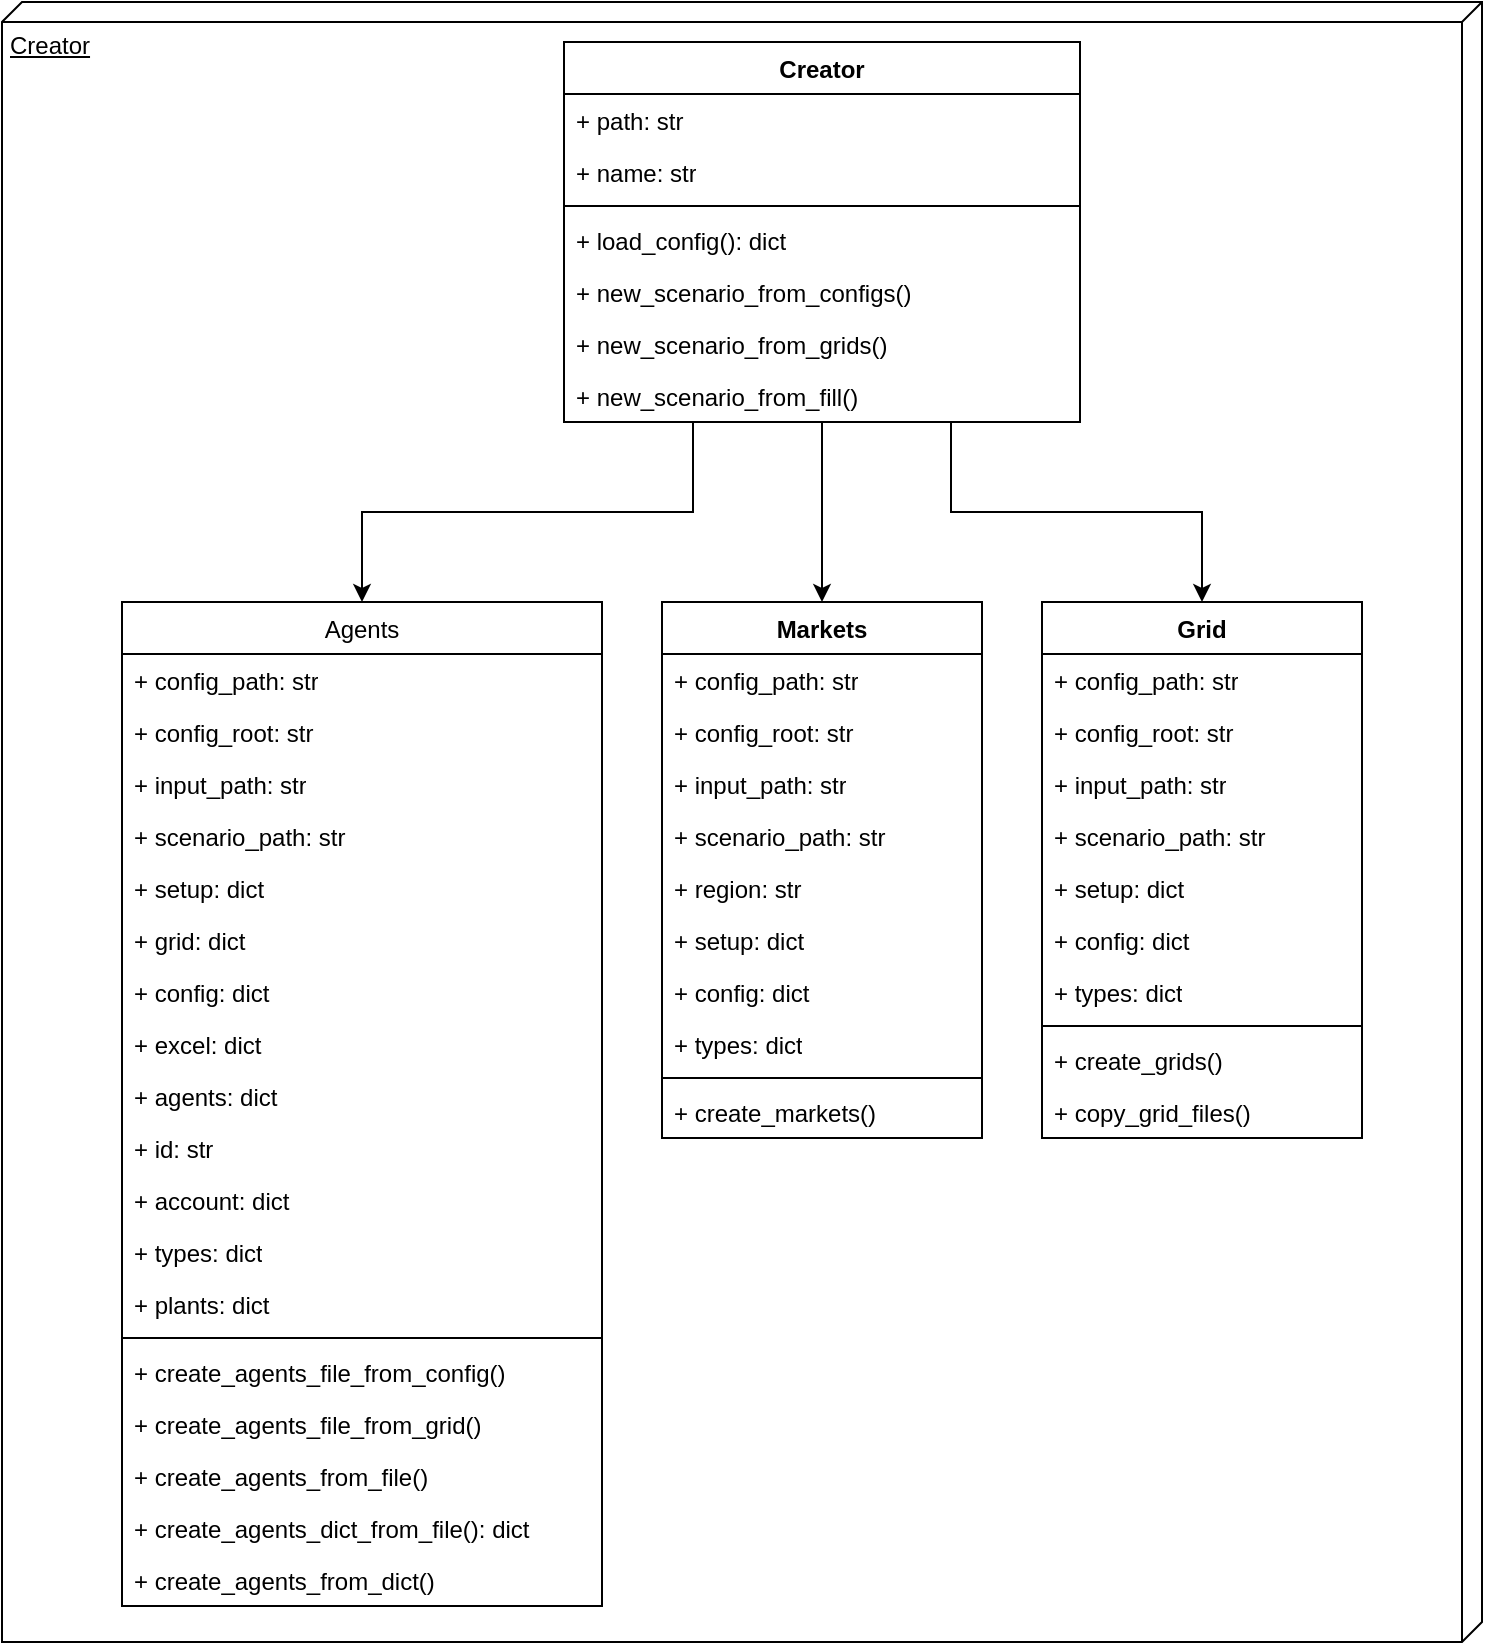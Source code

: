 <mxfile version="26.1.1">
  <diagram name="Page-1" id="6133507b-19e7-1e82-6fc7-422aa6c4b21f">
    <mxGraphModel dx="4714" dy="2350" grid="1" gridSize="10" guides="1" tooltips="1" connect="1" arrows="1" fold="1" page="1" pageScale="1" pageWidth="1169" pageHeight="827" background="none" math="0" shadow="0">
      <root>
        <mxCell id="0" />
        <mxCell id="1" parent="0" />
        <mxCell id="It_4zOR-27pO54_r0HhA-81" value="Creator" style="verticalAlign=top;align=left;spacingTop=8;spacingLeft=2;spacingRight=12;shape=cube;size=10;direction=south;fontStyle=4;html=1;whiteSpace=wrap;" parent="1" vertex="1">
          <mxGeometry x="-210" y="40" width="740" height="820" as="geometry" />
        </mxCell>
        <mxCell id="It_4zOR-27pO54_r0HhA-19" value="" style="edgeStyle=orthogonalEdgeStyle;rounded=0;orthogonalLoop=1;jettySize=auto;html=1;exitX=0.25;exitY=1;exitDx=0;exitDy=0;" parent="1" source="It_4zOR-27pO54_r0HhA-1" target="It_4zOR-27pO54_r0HhA-14" edge="1">
          <mxGeometry relative="1" as="geometry" />
        </mxCell>
        <mxCell id="It_4zOR-27pO54_r0HhA-1" value="Creator" style="swimlane;fontStyle=1;align=center;verticalAlign=top;childLayout=stackLayout;horizontal=1;startSize=26;horizontalStack=0;resizeParent=1;resizeParentMax=0;resizeLast=0;collapsible=1;marginBottom=0;whiteSpace=wrap;html=1;" parent="1" vertex="1">
          <mxGeometry x="71" y="60" width="258" height="190" as="geometry" />
        </mxCell>
        <mxCell id="It_4zOR-27pO54_r0HhA-2" value="+ path: str" style="text;strokeColor=none;fillColor=none;align=left;verticalAlign=top;spacingLeft=4;spacingRight=4;overflow=hidden;rotatable=0;points=[[0,0.5],[1,0.5]];portConstraint=eastwest;whiteSpace=wrap;html=1;" parent="It_4zOR-27pO54_r0HhA-1" vertex="1">
          <mxGeometry y="26" width="258" height="26" as="geometry" />
        </mxCell>
        <mxCell id="It_4zOR-27pO54_r0HhA-13" value="&lt;div&gt;+ name: str&lt;/div&gt;" style="text;strokeColor=none;fillColor=none;align=left;verticalAlign=top;spacingLeft=4;spacingRight=4;overflow=hidden;rotatable=0;points=[[0,0.5],[1,0.5]];portConstraint=eastwest;whiteSpace=wrap;html=1;" parent="It_4zOR-27pO54_r0HhA-1" vertex="1">
          <mxGeometry y="52" width="258" height="26" as="geometry" />
        </mxCell>
        <mxCell id="It_4zOR-27pO54_r0HhA-3" value="" style="line;strokeWidth=1;fillColor=none;align=left;verticalAlign=middle;spacingTop=-1;spacingLeft=3;spacingRight=3;rotatable=0;labelPosition=right;points=[];portConstraint=eastwest;strokeColor=inherit;" parent="It_4zOR-27pO54_r0HhA-1" vertex="1">
          <mxGeometry y="78" width="258" height="8" as="geometry" />
        </mxCell>
        <mxCell id="It_4zOR-27pO54_r0HhA-4" value="&lt;div&gt;+ load_config(): dict&lt;/div&gt;" style="text;strokeColor=none;fillColor=none;align=left;verticalAlign=top;spacingLeft=4;spacingRight=4;overflow=hidden;rotatable=0;points=[[0,0.5],[1,0.5]];portConstraint=eastwest;whiteSpace=wrap;html=1;" parent="It_4zOR-27pO54_r0HhA-1" vertex="1">
          <mxGeometry y="86" width="258" height="26" as="geometry" />
        </mxCell>
        <mxCell id="ygQpQ5NVQNbhRB8hZy7d-1" value="&lt;div&gt;+ new_scenario_from_configs()&lt;br&gt;&lt;/div&gt;" style="text;strokeColor=none;fillColor=none;align=left;verticalAlign=top;spacingLeft=4;spacingRight=4;overflow=hidden;rotatable=0;points=[[0,0.5],[1,0.5]];portConstraint=eastwest;whiteSpace=wrap;html=1;" parent="It_4zOR-27pO54_r0HhA-1" vertex="1">
          <mxGeometry y="112" width="258" height="26" as="geometry" />
        </mxCell>
        <mxCell id="ygQpQ5NVQNbhRB8hZy7d-2" value="&lt;div&gt;+ new_scenario_from_grids()&lt;br&gt;&lt;/div&gt;" style="text;strokeColor=none;fillColor=none;align=left;verticalAlign=top;spacingLeft=4;spacingRight=4;overflow=hidden;rotatable=0;points=[[0,0.5],[1,0.5]];portConstraint=eastwest;whiteSpace=wrap;html=1;" parent="It_4zOR-27pO54_r0HhA-1" vertex="1">
          <mxGeometry y="138" width="258" height="26" as="geometry" />
        </mxCell>
        <mxCell id="ygQpQ5NVQNbhRB8hZy7d-17" value="&lt;div&gt;+ new_scenario_from_fill()&lt;br&gt;&lt;/div&gt;" style="text;strokeColor=none;fillColor=none;align=left;verticalAlign=top;spacingLeft=4;spacingRight=4;overflow=hidden;rotatable=0;points=[[0,0.5],[1,0.5]];portConstraint=eastwest;whiteSpace=wrap;html=1;" parent="It_4zOR-27pO54_r0HhA-1" vertex="1">
          <mxGeometry y="164" width="258" height="26" as="geometry" />
        </mxCell>
        <mxCell id="It_4zOR-27pO54_r0HhA-27" value="" style="edgeStyle=orthogonalEdgeStyle;rounded=0;orthogonalLoop=1;jettySize=auto;html=1;exitX=0.5;exitY=1;exitDx=0;exitDy=0;entryX=0.5;entryY=0;entryDx=0;entryDy=0;" parent="1" source="It_4zOR-27pO54_r0HhA-1" target="It_4zOR-27pO54_r0HhA-22" edge="1">
          <mxGeometry relative="1" as="geometry">
            <mxPoint x="90" y="230" as="sourcePoint" />
            <mxPoint x="300" y="282" as="targetPoint" />
          </mxGeometry>
        </mxCell>
        <mxCell id="It_4zOR-27pO54_r0HhA-14" value="Agents" style="swimlane;fontStyle=0;align=center;verticalAlign=top;childLayout=stackLayout;horizontal=1;startSize=26;horizontalStack=0;resizeParent=1;resizeParentMax=0;resizeLast=0;collapsible=1;marginBottom=0;whiteSpace=wrap;html=1;" parent="1" vertex="1">
          <mxGeometry x="-150" y="340" width="240" height="502" as="geometry" />
        </mxCell>
        <mxCell id="It_4zOR-27pO54_r0HhA-15" value="+ config_path: str" style="text;strokeColor=none;fillColor=none;align=left;verticalAlign=top;spacingLeft=4;spacingRight=4;overflow=hidden;rotatable=0;points=[[0,0.5],[1,0.5]];portConstraint=eastwest;whiteSpace=wrap;html=1;" parent="It_4zOR-27pO54_r0HhA-14" vertex="1">
          <mxGeometry y="26" width="240" height="26" as="geometry" />
        </mxCell>
        <mxCell id="It_4zOR-27pO54_r0HhA-16" value="+ config_root: str" style="text;strokeColor=none;fillColor=none;align=left;verticalAlign=top;spacingLeft=4;spacingRight=4;overflow=hidden;rotatable=0;points=[[0,0.5],[1,0.5]];portConstraint=eastwest;whiteSpace=wrap;html=1;" parent="It_4zOR-27pO54_r0HhA-14" vertex="1">
          <mxGeometry y="52" width="240" height="26" as="geometry" />
        </mxCell>
        <mxCell id="ygQpQ5NVQNbhRB8hZy7d-35" value="+ input_path: str" style="text;strokeColor=none;fillColor=none;align=left;verticalAlign=top;spacingLeft=4;spacingRight=4;overflow=hidden;rotatable=0;points=[[0,0.5],[1,0.5]];portConstraint=eastwest;whiteSpace=wrap;html=1;" parent="It_4zOR-27pO54_r0HhA-14" vertex="1">
          <mxGeometry y="78" width="240" height="26" as="geometry" />
        </mxCell>
        <mxCell id="ygQpQ5NVQNbhRB8hZy7d-42" value="+ scenario_path: str" style="text;strokeColor=none;fillColor=none;align=left;verticalAlign=top;spacingLeft=4;spacingRight=4;overflow=hidden;rotatable=0;points=[[0,0.5],[1,0.5]];portConstraint=eastwest;whiteSpace=wrap;html=1;" parent="It_4zOR-27pO54_r0HhA-14" vertex="1">
          <mxGeometry y="104" width="240" height="26" as="geometry" />
        </mxCell>
        <mxCell id="ygQpQ5NVQNbhRB8hZy7d-71" value="+ setup: dict" style="text;strokeColor=none;fillColor=none;align=left;verticalAlign=top;spacingLeft=4;spacingRight=4;overflow=hidden;rotatable=0;points=[[0,0.5],[1,0.5]];portConstraint=eastwest;whiteSpace=wrap;html=1;" parent="It_4zOR-27pO54_r0HhA-14" vertex="1">
          <mxGeometry y="130" width="240" height="26" as="geometry" />
        </mxCell>
        <mxCell id="ygQpQ5NVQNbhRB8hZy7d-72" value="+ grid: dict" style="text;strokeColor=none;fillColor=none;align=left;verticalAlign=top;spacingLeft=4;spacingRight=4;overflow=hidden;rotatable=0;points=[[0,0.5],[1,0.5]];portConstraint=eastwest;whiteSpace=wrap;html=1;fontStyle=0" parent="It_4zOR-27pO54_r0HhA-14" vertex="1">
          <mxGeometry y="156" width="240" height="26" as="geometry" />
        </mxCell>
        <mxCell id="ygQpQ5NVQNbhRB8hZy7d-73" value="+ config: dict" style="text;strokeColor=none;fillColor=none;align=left;verticalAlign=top;spacingLeft=4;spacingRight=4;overflow=hidden;rotatable=0;points=[[0,0.5],[1,0.5]];portConstraint=eastwest;whiteSpace=wrap;html=1;fontStyle=0" parent="It_4zOR-27pO54_r0HhA-14" vertex="1">
          <mxGeometry y="182" width="240" height="26" as="geometry" />
        </mxCell>
        <mxCell id="ygQpQ5NVQNbhRB8hZy7d-74" value="+ excel: dict" style="text;strokeColor=none;fillColor=none;align=left;verticalAlign=top;spacingLeft=4;spacingRight=4;overflow=hidden;rotatable=0;points=[[0,0.5],[1,0.5]];portConstraint=eastwest;whiteSpace=wrap;html=1;fontStyle=0" parent="It_4zOR-27pO54_r0HhA-14" vertex="1">
          <mxGeometry y="208" width="240" height="26" as="geometry" />
        </mxCell>
        <mxCell id="ygQpQ5NVQNbhRB8hZy7d-75" value="+ agents: dict" style="text;strokeColor=none;fillColor=none;align=left;verticalAlign=top;spacingLeft=4;spacingRight=4;overflow=hidden;rotatable=0;points=[[0,0.5],[1,0.5]];portConstraint=eastwest;whiteSpace=wrap;html=1;fontStyle=0" parent="It_4zOR-27pO54_r0HhA-14" vertex="1">
          <mxGeometry y="234" width="240" height="26" as="geometry" />
        </mxCell>
        <mxCell id="ygQpQ5NVQNbhRB8hZy7d-76" value="+ id: str" style="text;strokeColor=none;fillColor=none;align=left;verticalAlign=top;spacingLeft=4;spacingRight=4;overflow=hidden;rotatable=0;points=[[0,0.5],[1,0.5]];portConstraint=eastwest;whiteSpace=wrap;html=1;fontStyle=0" parent="It_4zOR-27pO54_r0HhA-14" vertex="1">
          <mxGeometry y="260" width="240" height="26" as="geometry" />
        </mxCell>
        <mxCell id="ygQpQ5NVQNbhRB8hZy7d-77" value="+ account: dict" style="text;strokeColor=none;fillColor=none;align=left;verticalAlign=top;spacingLeft=4;spacingRight=4;overflow=hidden;rotatable=0;points=[[0,0.5],[1,0.5]];portConstraint=eastwest;whiteSpace=wrap;html=1;fontStyle=0" parent="It_4zOR-27pO54_r0HhA-14" vertex="1">
          <mxGeometry y="286" width="240" height="26" as="geometry" />
        </mxCell>
        <mxCell id="ygQpQ5NVQNbhRB8hZy7d-78" value="+ types: dict" style="text;strokeColor=none;fillColor=none;align=left;verticalAlign=top;spacingLeft=4;spacingRight=4;overflow=hidden;rotatable=0;points=[[0,0.5],[1,0.5]];portConstraint=eastwest;whiteSpace=wrap;html=1;fontStyle=0" parent="It_4zOR-27pO54_r0HhA-14" vertex="1">
          <mxGeometry y="312" width="240" height="26" as="geometry" />
        </mxCell>
        <mxCell id="ygQpQ5NVQNbhRB8hZy7d-79" value="+ plants: dict" style="text;strokeColor=none;fillColor=none;align=left;verticalAlign=top;spacingLeft=4;spacingRight=4;overflow=hidden;rotatable=0;points=[[0,0.5],[1,0.5]];portConstraint=eastwest;whiteSpace=wrap;html=1;fontStyle=0" parent="It_4zOR-27pO54_r0HhA-14" vertex="1">
          <mxGeometry y="338" width="240" height="26" as="geometry" />
        </mxCell>
        <mxCell id="It_4zOR-27pO54_r0HhA-17" value="" style="line;strokeWidth=1;fillColor=none;align=left;verticalAlign=middle;spacingTop=-1;spacingLeft=3;spacingRight=3;rotatable=0;labelPosition=right;points=[];portConstraint=eastwest;strokeColor=inherit;" parent="It_4zOR-27pO54_r0HhA-14" vertex="1">
          <mxGeometry y="364" width="240" height="8" as="geometry" />
        </mxCell>
        <mxCell id="It_4zOR-27pO54_r0HhA-18" value="+ create_agents_file_from_config()" style="text;strokeColor=none;fillColor=none;align=left;verticalAlign=top;spacingLeft=4;spacingRight=4;overflow=hidden;rotatable=0;points=[[0,0.5],[1,0.5]];portConstraint=eastwest;whiteSpace=wrap;html=1;" parent="It_4zOR-27pO54_r0HhA-14" vertex="1">
          <mxGeometry y="372" width="240" height="26" as="geometry" />
        </mxCell>
        <mxCell id="ygQpQ5NVQNbhRB8hZy7d-43" value="+ create_agents_file_from_grid()" style="text;strokeColor=none;fillColor=none;align=left;verticalAlign=top;spacingLeft=4;spacingRight=4;overflow=hidden;rotatable=0;points=[[0,0.5],[1,0.5]];portConstraint=eastwest;whiteSpace=wrap;html=1;" parent="It_4zOR-27pO54_r0HhA-14" vertex="1">
          <mxGeometry y="398" width="240" height="26" as="geometry" />
        </mxCell>
        <mxCell id="ygQpQ5NVQNbhRB8hZy7d-44" value="+ create_agents_from_file()" style="text;strokeColor=none;fillColor=none;align=left;verticalAlign=top;spacingLeft=4;spacingRight=4;overflow=hidden;rotatable=0;points=[[0,0.5],[1,0.5]];portConstraint=eastwest;whiteSpace=wrap;html=1;" parent="It_4zOR-27pO54_r0HhA-14" vertex="1">
          <mxGeometry y="424" width="240" height="26" as="geometry" />
        </mxCell>
        <mxCell id="ygQpQ5NVQNbhRB8hZy7d-45" value="+ create_agents_dict_from_file(): dict" style="text;strokeColor=none;fillColor=none;align=left;verticalAlign=top;spacingLeft=4;spacingRight=4;overflow=hidden;rotatable=0;points=[[0,0.5],[1,0.5]];portConstraint=eastwest;whiteSpace=wrap;html=1;" parent="It_4zOR-27pO54_r0HhA-14" vertex="1">
          <mxGeometry y="450" width="240" height="26" as="geometry" />
        </mxCell>
        <mxCell id="ygQpQ5NVQNbhRB8hZy7d-46" value="+ create_agents_from_dict()" style="text;strokeColor=none;fillColor=none;align=left;verticalAlign=top;spacingLeft=4;spacingRight=4;overflow=hidden;rotatable=0;points=[[0,0.5],[1,0.5]];portConstraint=eastwest;whiteSpace=wrap;html=1;" parent="It_4zOR-27pO54_r0HhA-14" vertex="1">
          <mxGeometry y="476" width="240" height="26" as="geometry" />
        </mxCell>
        <mxCell id="It_4zOR-27pO54_r0HhA-34" value="" style="edgeStyle=orthogonalEdgeStyle;rounded=0;orthogonalLoop=1;jettySize=auto;html=1;exitX=0.75;exitY=1;exitDx=0;exitDy=0;entryX=0.5;entryY=0;entryDx=0;entryDy=0;entryPerimeter=0;" parent="1" source="It_4zOR-27pO54_r0HhA-1" target="ygQpQ5NVQNbhRB8hZy7d-58" edge="1">
          <mxGeometry relative="1" as="geometry">
            <mxPoint x="200" y="250" as="sourcePoint" />
            <mxPoint x="440" y="340" as="targetPoint" />
          </mxGeometry>
        </mxCell>
        <mxCell id="It_4zOR-27pO54_r0HhA-22" value="Markets" style="swimlane;fontStyle=1;align=center;verticalAlign=top;childLayout=stackLayout;horizontal=1;startSize=26;horizontalStack=0;resizeParent=1;resizeParentMax=0;resizeLast=0;collapsible=1;marginBottom=0;whiteSpace=wrap;html=1;" parent="1" vertex="1">
          <mxGeometry x="120" y="340" width="160" height="268" as="geometry" />
        </mxCell>
        <mxCell id="It_4zOR-27pO54_r0HhA-23" value="+ config_path: str" style="text;strokeColor=none;fillColor=none;align=left;verticalAlign=top;spacingLeft=4;spacingRight=4;overflow=hidden;rotatable=0;points=[[0,0.5],[1,0.5]];portConstraint=eastwest;whiteSpace=wrap;html=1;" parent="It_4zOR-27pO54_r0HhA-22" vertex="1">
          <mxGeometry y="26" width="160" height="26" as="geometry" />
        </mxCell>
        <mxCell id="It_4zOR-27pO54_r0HhA-24" value="+ config_root: str" style="text;strokeColor=none;fillColor=none;align=left;verticalAlign=top;spacingLeft=4;spacingRight=4;overflow=hidden;rotatable=0;points=[[0,0.5],[1,0.5]];portConstraint=eastwest;whiteSpace=wrap;html=1;" parent="It_4zOR-27pO54_r0HhA-22" vertex="1">
          <mxGeometry y="52" width="160" height="26" as="geometry" />
        </mxCell>
        <mxCell id="ygQpQ5NVQNbhRB8hZy7d-52" value="+ input_path: str" style="text;strokeColor=none;fillColor=none;align=left;verticalAlign=top;spacingLeft=4;spacingRight=4;overflow=hidden;rotatable=0;points=[[0,0.5],[1,0.5]];portConstraint=eastwest;whiteSpace=wrap;html=1;" parent="It_4zOR-27pO54_r0HhA-22" vertex="1">
          <mxGeometry y="78" width="160" height="26" as="geometry" />
        </mxCell>
        <mxCell id="ygQpQ5NVQNbhRB8hZy7d-53" value="+ scenario_path: str" style="text;strokeColor=none;fillColor=none;align=left;verticalAlign=top;spacingLeft=4;spacingRight=4;overflow=hidden;rotatable=0;points=[[0,0.5],[1,0.5]];portConstraint=eastwest;whiteSpace=wrap;html=1;" parent="It_4zOR-27pO54_r0HhA-22" vertex="1">
          <mxGeometry y="104" width="160" height="26" as="geometry" />
        </mxCell>
        <mxCell id="ygQpQ5NVQNbhRB8hZy7d-54" value="+ region: str" style="text;strokeColor=none;fillColor=none;align=left;verticalAlign=top;spacingLeft=4;spacingRight=4;overflow=hidden;rotatable=0;points=[[0,0.5],[1,0.5]];portConstraint=eastwest;whiteSpace=wrap;html=1;" parent="It_4zOR-27pO54_r0HhA-22" vertex="1">
          <mxGeometry y="130" width="160" height="26" as="geometry" />
        </mxCell>
        <mxCell id="ygQpQ5NVQNbhRB8hZy7d-55" value="+ setup: dict" style="text;strokeColor=none;fillColor=none;align=left;verticalAlign=top;spacingLeft=4;spacingRight=4;overflow=hidden;rotatable=0;points=[[0,0.5],[1,0.5]];portConstraint=eastwest;whiteSpace=wrap;html=1;" parent="It_4zOR-27pO54_r0HhA-22" vertex="1">
          <mxGeometry y="156" width="160" height="26" as="geometry" />
        </mxCell>
        <mxCell id="ygQpQ5NVQNbhRB8hZy7d-56" value="+ config: dict" style="text;strokeColor=none;fillColor=none;align=left;verticalAlign=top;spacingLeft=4;spacingRight=4;overflow=hidden;rotatable=0;points=[[0,0.5],[1,0.5]];portConstraint=eastwest;whiteSpace=wrap;html=1;" parent="It_4zOR-27pO54_r0HhA-22" vertex="1">
          <mxGeometry y="182" width="160" height="26" as="geometry" />
        </mxCell>
        <mxCell id="ygQpQ5NVQNbhRB8hZy7d-57" value="+ types: dict" style="text;strokeColor=none;fillColor=none;align=left;verticalAlign=top;spacingLeft=4;spacingRight=4;overflow=hidden;rotatable=0;points=[[0,0.5],[1,0.5]];portConstraint=eastwest;whiteSpace=wrap;html=1;" parent="It_4zOR-27pO54_r0HhA-22" vertex="1">
          <mxGeometry y="208" width="160" height="26" as="geometry" />
        </mxCell>
        <mxCell id="It_4zOR-27pO54_r0HhA-25" value="" style="line;strokeWidth=1;fillColor=none;align=left;verticalAlign=middle;spacingTop=-1;spacingLeft=3;spacingRight=3;rotatable=0;labelPosition=right;points=[];portConstraint=eastwest;strokeColor=inherit;" parent="It_4zOR-27pO54_r0HhA-22" vertex="1">
          <mxGeometry y="234" width="160" height="8" as="geometry" />
        </mxCell>
        <mxCell id="It_4zOR-27pO54_r0HhA-26" value="+ create_markets()" style="text;strokeColor=none;fillColor=none;align=left;verticalAlign=top;spacingLeft=4;spacingRight=4;overflow=hidden;rotatable=0;points=[[0,0.5],[1,0.5]];portConstraint=eastwest;whiteSpace=wrap;html=1;" parent="It_4zOR-27pO54_r0HhA-22" vertex="1">
          <mxGeometry y="242" width="160" height="26" as="geometry" />
        </mxCell>
        <mxCell id="ygQpQ5NVQNbhRB8hZy7d-58" value="Grid" style="swimlane;fontStyle=1;align=center;verticalAlign=top;childLayout=stackLayout;horizontal=1;startSize=26;horizontalStack=0;resizeParent=1;resizeParentMax=0;resizeLast=0;collapsible=1;marginBottom=0;whiteSpace=wrap;html=1;" parent="1" vertex="1">
          <mxGeometry x="310" y="340" width="160" height="268" as="geometry" />
        </mxCell>
        <mxCell id="ygQpQ5NVQNbhRB8hZy7d-59" value="+ config_path: str" style="text;strokeColor=none;fillColor=none;align=left;verticalAlign=top;spacingLeft=4;spacingRight=4;overflow=hidden;rotatable=0;points=[[0,0.5],[1,0.5]];portConstraint=eastwest;whiteSpace=wrap;html=1;" parent="ygQpQ5NVQNbhRB8hZy7d-58" vertex="1">
          <mxGeometry y="26" width="160" height="26" as="geometry" />
        </mxCell>
        <mxCell id="ygQpQ5NVQNbhRB8hZy7d-60" value="+ config_root: str" style="text;strokeColor=none;fillColor=none;align=left;verticalAlign=top;spacingLeft=4;spacingRight=4;overflow=hidden;rotatable=0;points=[[0,0.5],[1,0.5]];portConstraint=eastwest;whiteSpace=wrap;html=1;" parent="ygQpQ5NVQNbhRB8hZy7d-58" vertex="1">
          <mxGeometry y="52" width="160" height="26" as="geometry" />
        </mxCell>
        <mxCell id="ygQpQ5NVQNbhRB8hZy7d-61" value="+ input_path: str" style="text;strokeColor=none;fillColor=none;align=left;verticalAlign=top;spacingLeft=4;spacingRight=4;overflow=hidden;rotatable=0;points=[[0,0.5],[1,0.5]];portConstraint=eastwest;whiteSpace=wrap;html=1;" parent="ygQpQ5NVQNbhRB8hZy7d-58" vertex="1">
          <mxGeometry y="78" width="160" height="26" as="geometry" />
        </mxCell>
        <mxCell id="ygQpQ5NVQNbhRB8hZy7d-62" value="+ scenario_path: str" style="text;strokeColor=none;fillColor=none;align=left;verticalAlign=top;spacingLeft=4;spacingRight=4;overflow=hidden;rotatable=0;points=[[0,0.5],[1,0.5]];portConstraint=eastwest;whiteSpace=wrap;html=1;" parent="ygQpQ5NVQNbhRB8hZy7d-58" vertex="1">
          <mxGeometry y="104" width="160" height="26" as="geometry" />
        </mxCell>
        <mxCell id="ygQpQ5NVQNbhRB8hZy7d-64" value="+ setup: dict" style="text;strokeColor=none;fillColor=none;align=left;verticalAlign=top;spacingLeft=4;spacingRight=4;overflow=hidden;rotatable=0;points=[[0,0.5],[1,0.5]];portConstraint=eastwest;whiteSpace=wrap;html=1;" parent="ygQpQ5NVQNbhRB8hZy7d-58" vertex="1">
          <mxGeometry y="130" width="160" height="26" as="geometry" />
        </mxCell>
        <mxCell id="ygQpQ5NVQNbhRB8hZy7d-65" value="+ config: dict" style="text;strokeColor=none;fillColor=none;align=left;verticalAlign=top;spacingLeft=4;spacingRight=4;overflow=hidden;rotatable=0;points=[[0,0.5],[1,0.5]];portConstraint=eastwest;whiteSpace=wrap;html=1;" parent="ygQpQ5NVQNbhRB8hZy7d-58" vertex="1">
          <mxGeometry y="156" width="160" height="26" as="geometry" />
        </mxCell>
        <mxCell id="ygQpQ5NVQNbhRB8hZy7d-66" value="+ types: dict" style="text;strokeColor=none;fillColor=none;align=left;verticalAlign=top;spacingLeft=4;spacingRight=4;overflow=hidden;rotatable=0;points=[[0,0.5],[1,0.5]];portConstraint=eastwest;whiteSpace=wrap;html=1;" parent="ygQpQ5NVQNbhRB8hZy7d-58" vertex="1">
          <mxGeometry y="182" width="160" height="26" as="geometry" />
        </mxCell>
        <mxCell id="ygQpQ5NVQNbhRB8hZy7d-67" value="" style="line;strokeWidth=1;fillColor=none;align=left;verticalAlign=middle;spacingTop=-1;spacingLeft=3;spacingRight=3;rotatable=0;labelPosition=right;points=[];portConstraint=eastwest;strokeColor=inherit;" parent="ygQpQ5NVQNbhRB8hZy7d-58" vertex="1">
          <mxGeometry y="208" width="160" height="8" as="geometry" />
        </mxCell>
        <mxCell id="ygQpQ5NVQNbhRB8hZy7d-68" value="+ create_grids()" style="text;strokeColor=none;fillColor=none;align=left;verticalAlign=top;spacingLeft=4;spacingRight=4;overflow=hidden;rotatable=0;points=[[0,0.5],[1,0.5]];portConstraint=eastwest;whiteSpace=wrap;html=1;" parent="ygQpQ5NVQNbhRB8hZy7d-58" vertex="1">
          <mxGeometry y="216" width="160" height="26" as="geometry" />
        </mxCell>
        <mxCell id="ygQpQ5NVQNbhRB8hZy7d-69" value="+ copy_grid_files()" style="text;strokeColor=none;fillColor=none;align=left;verticalAlign=top;spacingLeft=4;spacingRight=4;overflow=hidden;rotatable=0;points=[[0,0.5],[1,0.5]];portConstraint=eastwest;whiteSpace=wrap;html=1;" parent="ygQpQ5NVQNbhRB8hZy7d-58" vertex="1">
          <mxGeometry y="242" width="160" height="26" as="geometry" />
        </mxCell>
      </root>
    </mxGraphModel>
  </diagram>
</mxfile>

